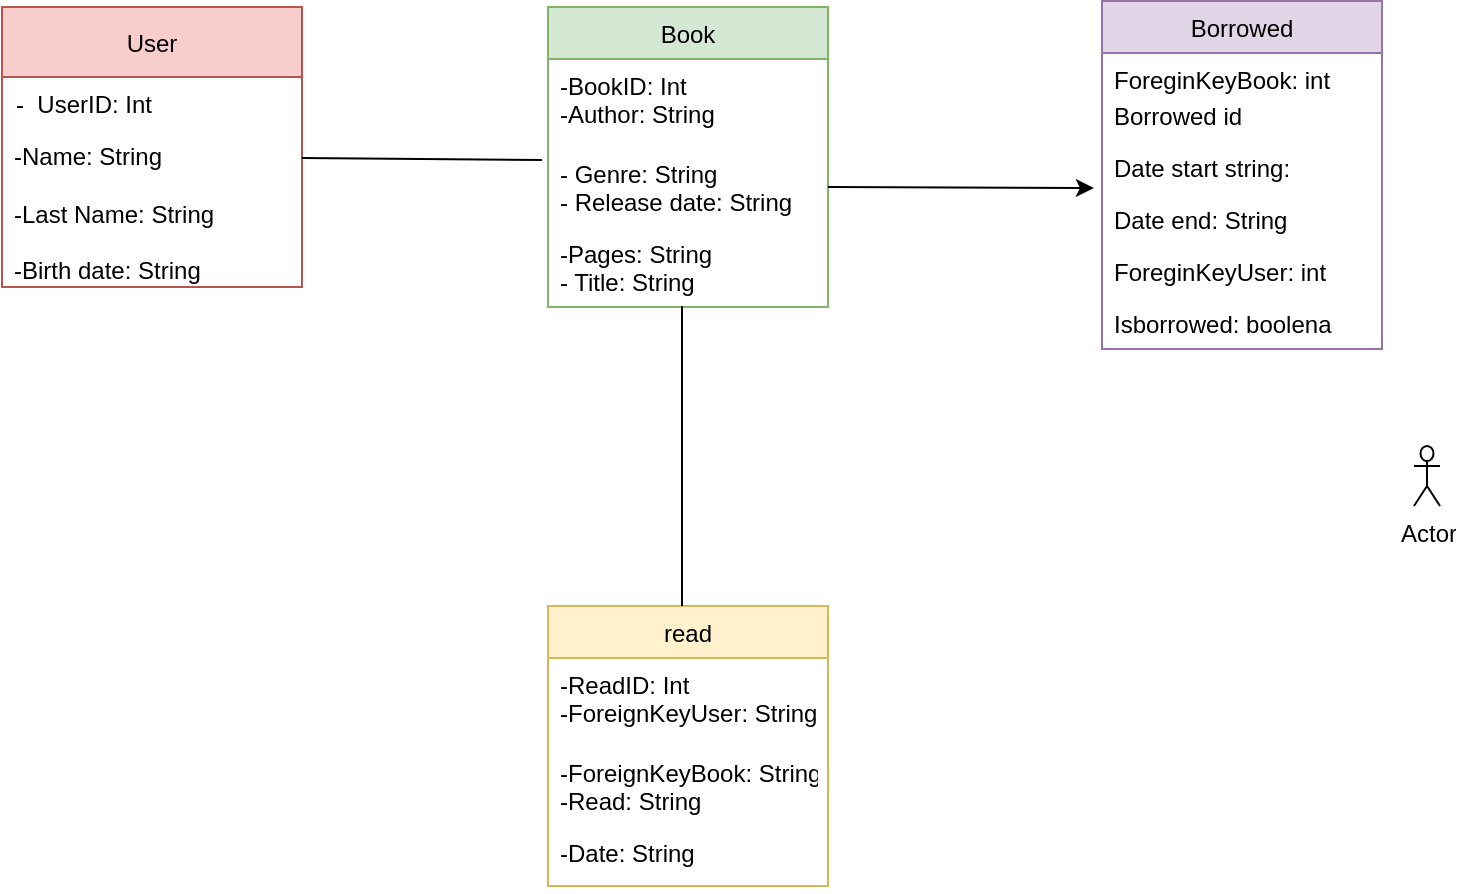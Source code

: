 <mxfile pages="1" version="11.2.4" type="device"><diagram id="crutBd7THFW0AmkOsJe0" name="Page-1"><mxGraphModel dx="1422" dy="764" grid="1" gridSize="10" guides="1" tooltips="1" connect="1" arrows="1" fold="1" page="1" pageScale="1" pageWidth="827" pageHeight="1169" math="0" shadow="0"><root><mxCell id="0"/><mxCell id="1" parent="0"/><mxCell id="MovyhPGQsb5LgOlyN4lU-1" value="User" style="swimlane;fontStyle=0;childLayout=stackLayout;horizontal=1;startSize=35;fillColor=#f8cecc;horizontalStack=0;resizeParent=1;resizeParentMax=0;resizeLast=0;collapsible=1;marginBottom=0;strokeColor=#b85450;" parent="1" vertex="1"><mxGeometry y="20.5" width="150" height="140" as="geometry"><mxRectangle width="60" height="26" as="alternateBounds"/></mxGeometry></mxCell><mxCell id="MovyhPGQsb5LgOlyN4lU-2" value="-  UserID: Int" style="text;align=left;verticalAlign=top;spacingLeft=5;spacingRight=4;overflow=hidden;rotatable=0;points=[[0,0.5],[1,0.5]];portConstraint=eastwest;" parent="MovyhPGQsb5LgOlyN4lU-1" vertex="1"><mxGeometry y="35" width="150" height="26" as="geometry"/></mxCell><mxCell id="MovyhPGQsb5LgOlyN4lU-3" value="-Name: String&#10;&#10;" style="text;strokeColor=none;fillColor=none;align=left;verticalAlign=top;spacingLeft=4;spacingRight=4;overflow=hidden;rotatable=0;points=[[0,0.5],[1,0.5]];portConstraint=eastwest;" parent="MovyhPGQsb5LgOlyN4lU-1" vertex="1"><mxGeometry y="61" width="150" height="29" as="geometry"/></mxCell><mxCell id="MovyhPGQsb5LgOlyN4lU-4" value="-Last Name: String&#10;&#10;-Birth date: String&#10;&#10;" style="text;strokeColor=none;fillColor=none;align=left;verticalAlign=top;spacingLeft=4;spacingRight=4;overflow=hidden;rotatable=0;points=[[0,0.5],[1,0.5]];portConstraint=eastwest;" parent="MovyhPGQsb5LgOlyN4lU-1" vertex="1"><mxGeometry y="90" width="150" height="50" as="geometry"/></mxCell><mxCell id="MovyhPGQsb5LgOlyN4lU-5" value="Actor" style="shape=umlActor;verticalLabelPosition=bottom;labelBackgroundColor=#ffffff;verticalAlign=top;html=1;" parent="1" vertex="1"><mxGeometry x="706" y="240" width="13" height="30" as="geometry"/></mxCell><mxCell id="MovyhPGQsb5LgOlyN4lU-6" value="Book" style="swimlane;fontStyle=0;childLayout=stackLayout;horizontal=1;startSize=26;fillColor=#d5e8d4;horizontalStack=0;resizeParent=1;resizeParentMax=0;resizeLast=0;collapsible=1;marginBottom=0;strokeColor=#82b366;" parent="1" vertex="1"><mxGeometry x="273" y="20.5" width="140" height="150" as="geometry"/></mxCell><mxCell id="MovyhPGQsb5LgOlyN4lU-7" value="-BookID: Int&#10;-Author: String&#10;" style="text;strokeColor=none;fillColor=none;align=left;verticalAlign=top;spacingLeft=4;spacingRight=4;overflow=hidden;rotatable=0;points=[[0,0.5],[1,0.5]];portConstraint=eastwest;" parent="MovyhPGQsb5LgOlyN4lU-6" vertex="1"><mxGeometry y="26" width="140" height="44" as="geometry"/></mxCell><mxCell id="MovyhPGQsb5LgOlyN4lU-8" value="- Genre: String&#10;- Release date: String&#10;" style="text;strokeColor=none;fillColor=none;align=left;verticalAlign=top;spacingLeft=4;spacingRight=4;overflow=hidden;rotatable=0;points=[[0,0.5],[1,0.5]];portConstraint=eastwest;" parent="MovyhPGQsb5LgOlyN4lU-6" vertex="1"><mxGeometry y="70" width="140" height="40" as="geometry"/></mxCell><mxCell id="MovyhPGQsb5LgOlyN4lU-9" value="-Pages: String&#10;- Title: String&#10;" style="text;strokeColor=none;fillColor=none;align=left;verticalAlign=top;spacingLeft=4;spacingRight=4;overflow=hidden;rotatable=0;points=[[0,0.5],[1,0.5]];portConstraint=eastwest;" parent="MovyhPGQsb5LgOlyN4lU-6" vertex="1"><mxGeometry y="110" width="140" height="40" as="geometry"/></mxCell><mxCell id="MovyhPGQsb5LgOlyN4lU-10" value="read" style="swimlane;fontStyle=0;childLayout=stackLayout;horizontal=1;startSize=26;fillColor=#fff2cc;horizontalStack=0;resizeParent=1;resizeParentMax=0;resizeLast=0;collapsible=1;marginBottom=0;strokeColor=#d6b656;" parent="1" vertex="1"><mxGeometry x="273" y="320" width="140" height="140" as="geometry"/></mxCell><mxCell id="MovyhPGQsb5LgOlyN4lU-11" value="-ReadID: Int&#10;-ForeignKeyUser: String&#10;" style="text;strokeColor=none;fillColor=none;align=left;verticalAlign=top;spacingLeft=4;spacingRight=4;overflow=hidden;rotatable=0;points=[[0,0.5],[1,0.5]];portConstraint=eastwest;" parent="MovyhPGQsb5LgOlyN4lU-10" vertex="1"><mxGeometry y="26" width="140" height="44" as="geometry"/></mxCell><mxCell id="MovyhPGQsb5LgOlyN4lU-12" value="-ForeignKeyBook: String&#10;-Read: String&#10;" style="text;strokeColor=none;fillColor=none;align=left;verticalAlign=top;spacingLeft=4;spacingRight=4;overflow=hidden;rotatable=0;points=[[0,0.5],[1,0.5]];portConstraint=eastwest;" parent="MovyhPGQsb5LgOlyN4lU-10" vertex="1"><mxGeometry y="70" width="140" height="40" as="geometry"/></mxCell><mxCell id="MovyhPGQsb5LgOlyN4lU-13" value="-Date: String" style="text;strokeColor=none;fillColor=none;align=left;verticalAlign=top;spacingLeft=4;spacingRight=4;overflow=hidden;rotatable=0;points=[[0,0.5],[1,0.5]];portConstraint=eastwest;" parent="MovyhPGQsb5LgOlyN4lU-10" vertex="1"><mxGeometry y="110" width="140" height="30" as="geometry"/></mxCell><mxCell id="MovyhPGQsb5LgOlyN4lU-14" value="" style="endArrow=none;html=1;exitX=1;exitY=0.5;exitDx=0;exitDy=0;" parent="1" source="MovyhPGQsb5LgOlyN4lU-3" edge="1"><mxGeometry width="50" height="50" relative="1" as="geometry"><mxPoint x="10" y="530" as="sourcePoint"/><mxPoint x="270" y="97" as="targetPoint"/></mxGeometry></mxCell><mxCell id="MovyhPGQsb5LgOlyN4lU-15" value="" style="endArrow=none;html=1;" parent="1" edge="1"><mxGeometry width="50" height="50" relative="1" as="geometry"><mxPoint x="340" y="320" as="sourcePoint"/><mxPoint x="340" y="170" as="targetPoint"/></mxGeometry></mxCell><mxCell id="RneSjdp80rKf-0iSshuj-1" value="Borrowed" style="swimlane;fontStyle=0;childLayout=stackLayout;horizontal=1;startSize=26;fillColor=#e1d5e7;horizontalStack=0;resizeParent=1;resizeParentMax=0;resizeLast=0;collapsible=1;marginBottom=0;strokeColor=#9673a6;" vertex="1" parent="1"><mxGeometry x="550" y="17.5" width="140" height="174" as="geometry"/></mxCell><mxCell id="RneSjdp80rKf-0iSshuj-2" value="ForeginKeyBook: int&#10;" style="text;strokeColor=none;fillColor=none;align=left;verticalAlign=top;spacingLeft=4;spacingRight=4;overflow=hidden;rotatable=0;points=[[0,0.5],[1,0.5]];portConstraint=eastwest;" vertex="1" parent="RneSjdp80rKf-0iSshuj-1"><mxGeometry y="26" width="140" height="18" as="geometry"/></mxCell><mxCell id="RneSjdp80rKf-0iSshuj-3" value="Borrowed id&#10;" style="text;strokeColor=none;fillColor=none;align=left;verticalAlign=top;spacingLeft=4;spacingRight=4;overflow=hidden;rotatable=0;points=[[0,0.5],[1,0.5]];portConstraint=eastwest;" vertex="1" parent="RneSjdp80rKf-0iSshuj-1"><mxGeometry y="44" width="140" height="26" as="geometry"/></mxCell><mxCell id="RneSjdp80rKf-0iSshuj-4" value="Date start string:&#10;" style="text;strokeColor=none;fillColor=none;align=left;verticalAlign=top;spacingLeft=4;spacingRight=4;overflow=hidden;rotatable=0;points=[[0,0.5],[1,0.5]];portConstraint=eastwest;" vertex="1" parent="RneSjdp80rKf-0iSshuj-1"><mxGeometry y="70" width="140" height="26" as="geometry"/></mxCell><mxCell id="RneSjdp80rKf-0iSshuj-7" value="Date end: String" style="text;strokeColor=none;fillColor=none;align=left;verticalAlign=top;spacingLeft=4;spacingRight=4;overflow=hidden;rotatable=0;points=[[0,0.5],[1,0.5]];portConstraint=eastwest;" vertex="1" parent="RneSjdp80rKf-0iSshuj-1"><mxGeometry y="96" width="140" height="26" as="geometry"/></mxCell><mxCell id="RneSjdp80rKf-0iSshuj-8" value="ForeginKeyUser: int&#10;" style="text;strokeColor=none;fillColor=none;align=left;verticalAlign=top;spacingLeft=4;spacingRight=4;overflow=hidden;rotatable=0;points=[[0,0.5],[1,0.5]];portConstraint=eastwest;" vertex="1" parent="RneSjdp80rKf-0iSshuj-1"><mxGeometry y="122" width="140" height="26" as="geometry"/></mxCell><mxCell id="RneSjdp80rKf-0iSshuj-10" value="Isborrowed: boolena" style="text;strokeColor=none;fillColor=none;align=left;verticalAlign=top;spacingLeft=4;spacingRight=4;overflow=hidden;rotatable=0;points=[[0,0.5],[1,0.5]];portConstraint=eastwest;" vertex="1" parent="RneSjdp80rKf-0iSshuj-1"><mxGeometry y="148" width="140" height="26" as="geometry"/></mxCell><mxCell id="RneSjdp80rKf-0iSshuj-9" style="edgeStyle=elbowEdgeStyle;rounded=0;orthogonalLoop=1;jettySize=auto;elbow=vertical;html=1;exitX=1;exitY=0.5;exitDx=0;exitDy=0;entryX=-0.029;entryY=-0.058;entryDx=0;entryDy=0;entryPerimeter=0;" edge="1" parent="1" source="MovyhPGQsb5LgOlyN4lU-8" target="RneSjdp80rKf-0iSshuj-7"><mxGeometry relative="1" as="geometry"/></mxCell></root></mxGraphModel></diagram></mxfile>